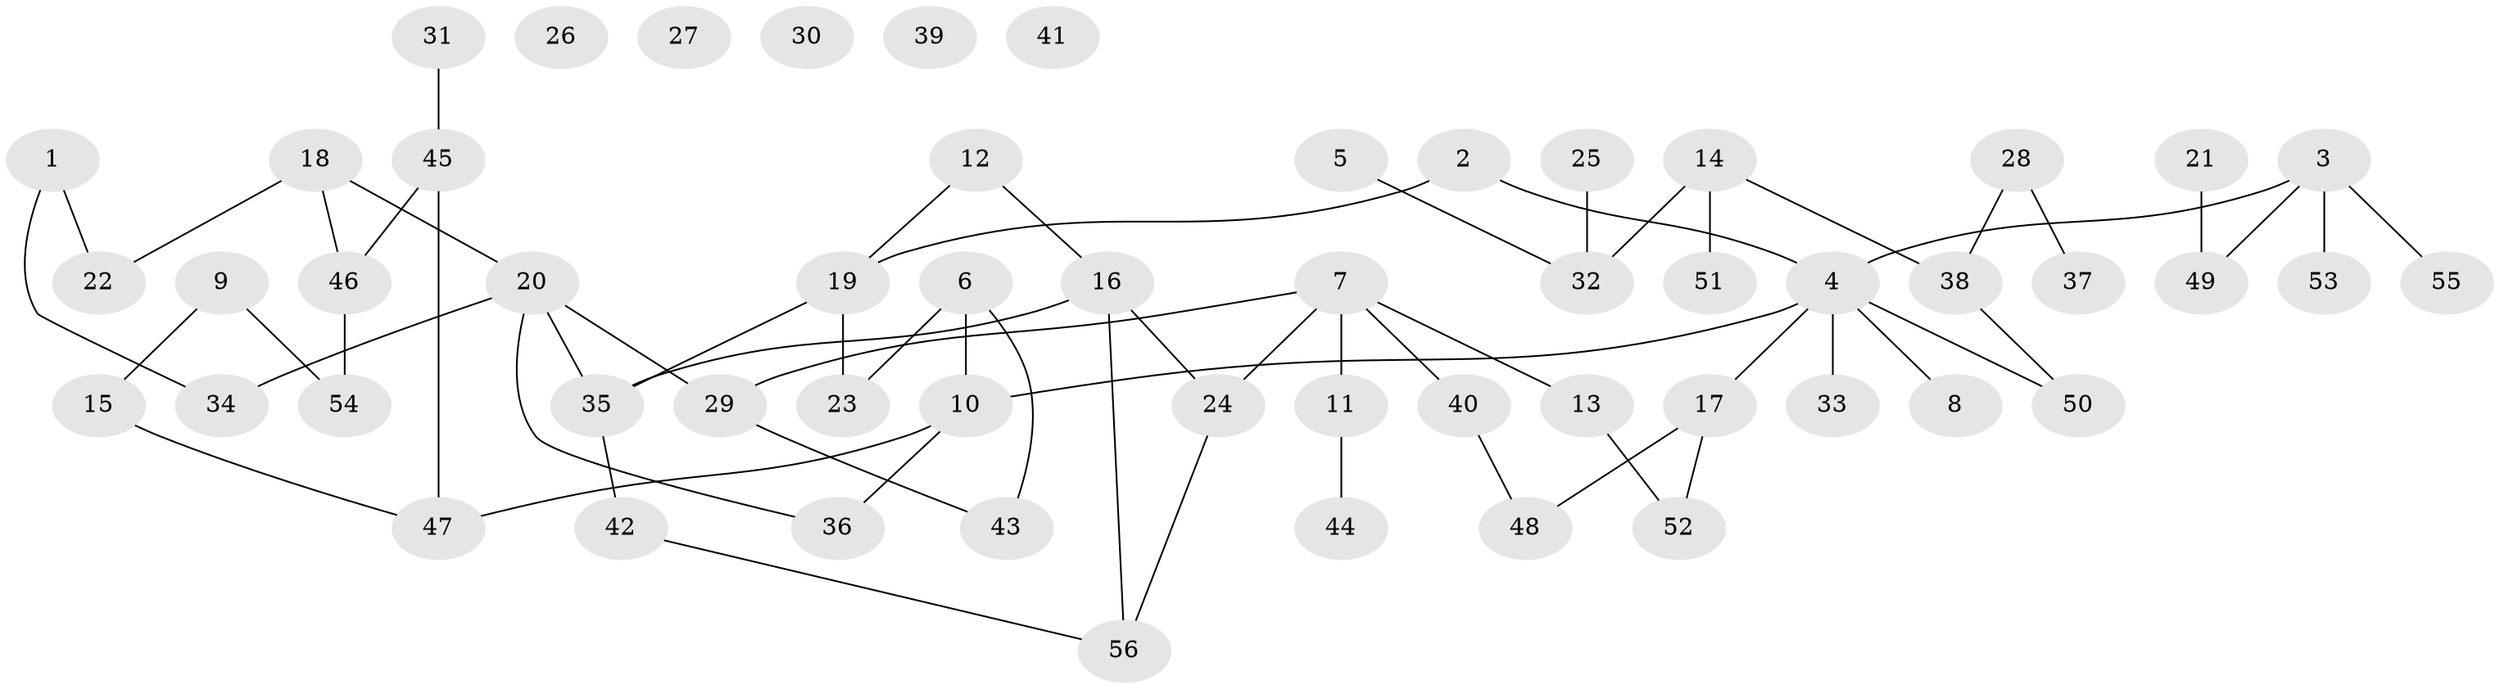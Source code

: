 // coarse degree distribution, {2: 0.3103448275862069, 7: 0.034482758620689655, 3: 0.27586206896551724, 4: 0.06896551724137931, 1: 0.2413793103448276, 5: 0.06896551724137931}
// Generated by graph-tools (version 1.1) at 2025/48/03/04/25 22:48:15]
// undirected, 56 vertices, 62 edges
graph export_dot {
  node [color=gray90,style=filled];
  1;
  2;
  3;
  4;
  5;
  6;
  7;
  8;
  9;
  10;
  11;
  12;
  13;
  14;
  15;
  16;
  17;
  18;
  19;
  20;
  21;
  22;
  23;
  24;
  25;
  26;
  27;
  28;
  29;
  30;
  31;
  32;
  33;
  34;
  35;
  36;
  37;
  38;
  39;
  40;
  41;
  42;
  43;
  44;
  45;
  46;
  47;
  48;
  49;
  50;
  51;
  52;
  53;
  54;
  55;
  56;
  1 -- 22;
  1 -- 34;
  2 -- 4;
  2 -- 19;
  3 -- 4;
  3 -- 49;
  3 -- 53;
  3 -- 55;
  4 -- 8;
  4 -- 10;
  4 -- 17;
  4 -- 33;
  4 -- 50;
  5 -- 32;
  6 -- 10;
  6 -- 23;
  6 -- 43;
  7 -- 11;
  7 -- 13;
  7 -- 24;
  7 -- 29;
  7 -- 40;
  9 -- 15;
  9 -- 54;
  10 -- 36;
  10 -- 47;
  11 -- 44;
  12 -- 16;
  12 -- 19;
  13 -- 52;
  14 -- 32;
  14 -- 38;
  14 -- 51;
  15 -- 47;
  16 -- 24;
  16 -- 35;
  16 -- 56;
  17 -- 48;
  17 -- 52;
  18 -- 20;
  18 -- 22;
  18 -- 46;
  19 -- 23;
  19 -- 35;
  20 -- 29;
  20 -- 34;
  20 -- 35;
  20 -- 36;
  21 -- 49;
  24 -- 56;
  25 -- 32;
  28 -- 37;
  28 -- 38;
  29 -- 43;
  31 -- 45;
  35 -- 42;
  38 -- 50;
  40 -- 48;
  42 -- 56;
  45 -- 46;
  45 -- 47;
  46 -- 54;
}
